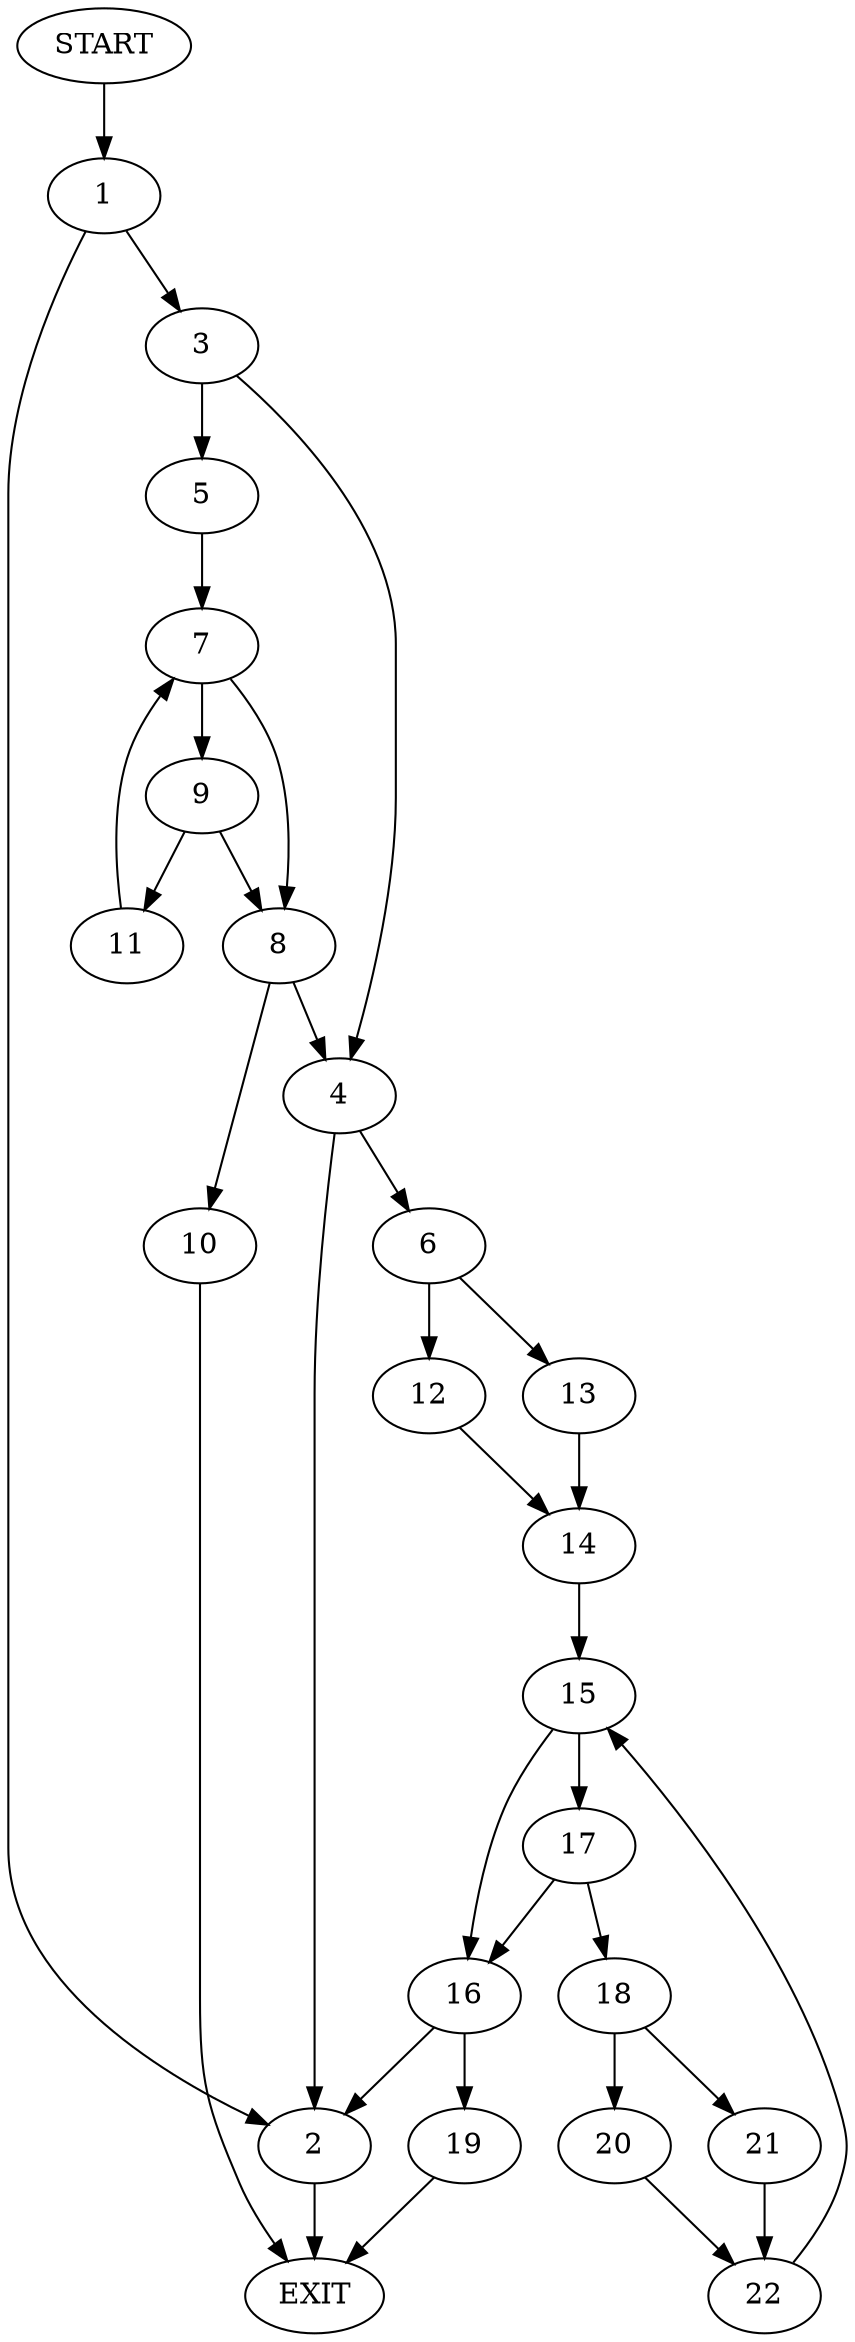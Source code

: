 digraph {
0 [label="START"]
23 [label="EXIT"]
0 -> 1
1 -> 2
1 -> 3
2 -> 23
3 -> 4
3 -> 5
4 -> 6
4 -> 2
5 -> 7
7 -> 8
7 -> 9
8 -> 4
8 -> 10
9 -> 8
9 -> 11
11 -> 7
10 -> 23
6 -> 12
6 -> 13
13 -> 14
12 -> 14
14 -> 15
15 -> 16
15 -> 17
17 -> 16
17 -> 18
16 -> 2
16 -> 19
18 -> 20
18 -> 21
21 -> 22
20 -> 22
22 -> 15
19 -> 23
}
